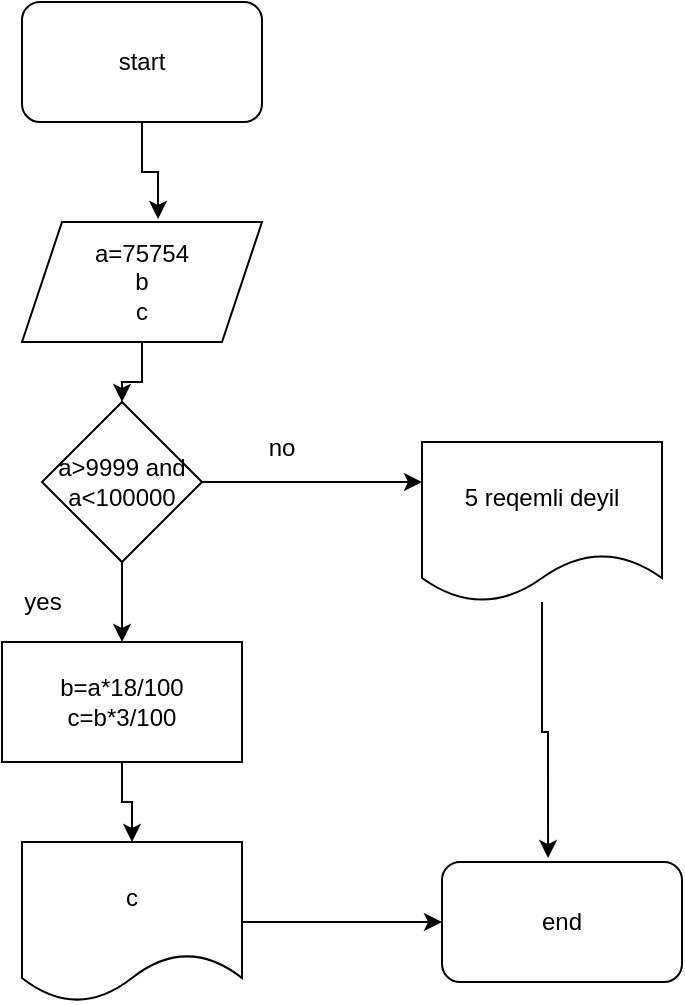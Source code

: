 <mxfile version="16.6.6" type="device"><diagram id="C5RBs43oDa-KdzZeNtuy" name="Page-1"><mxGraphModel dx="428" dy="509" grid="1" gridSize="10" guides="1" tooltips="1" connect="1" arrows="1" fold="1" page="1" pageScale="1" pageWidth="827" pageHeight="1169" math="0" shadow="0"><root><mxCell id="WIyWlLk6GJQsqaUBKTNV-0"/><mxCell id="WIyWlLk6GJQsqaUBKTNV-1" parent="WIyWlLk6GJQsqaUBKTNV-0"/><mxCell id="anHFSc5jaoh5TuNVoXX7-3" style="edgeStyle=orthogonalEdgeStyle;rounded=0;orthogonalLoop=1;jettySize=auto;html=1;exitX=0.5;exitY=1;exitDx=0;exitDy=0;entryX=0.567;entryY=-0.025;entryDx=0;entryDy=0;entryPerimeter=0;" edge="1" parent="WIyWlLk6GJQsqaUBKTNV-1" source="anHFSc5jaoh5TuNVoXX7-0" target="anHFSc5jaoh5TuNVoXX7-2"><mxGeometry relative="1" as="geometry"/></mxCell><mxCell id="anHFSc5jaoh5TuNVoXX7-0" value="start&lt;br&gt;" style="rounded=1;whiteSpace=wrap;html=1;" vertex="1" parent="WIyWlLk6GJQsqaUBKTNV-1"><mxGeometry x="60" y="40" width="120" height="60" as="geometry"/></mxCell><mxCell id="anHFSc5jaoh5TuNVoXX7-1" value="end" style="rounded=1;whiteSpace=wrap;html=1;" vertex="1" parent="WIyWlLk6GJQsqaUBKTNV-1"><mxGeometry x="270" y="470" width="120" height="60" as="geometry"/></mxCell><mxCell id="anHFSc5jaoh5TuNVoXX7-6" style="edgeStyle=orthogonalEdgeStyle;rounded=0;orthogonalLoop=1;jettySize=auto;html=1;exitX=0.5;exitY=1;exitDx=0;exitDy=0;" edge="1" parent="WIyWlLk6GJQsqaUBKTNV-1" source="anHFSc5jaoh5TuNVoXX7-2" target="anHFSc5jaoh5TuNVoXX7-4"><mxGeometry relative="1" as="geometry"/></mxCell><mxCell id="anHFSc5jaoh5TuNVoXX7-2" value="a=75754&lt;br&gt;b&lt;br&gt;c" style="shape=parallelogram;perimeter=parallelogramPerimeter;whiteSpace=wrap;html=1;fixedSize=1;" vertex="1" parent="WIyWlLk6GJQsqaUBKTNV-1"><mxGeometry x="60" y="150" width="120" height="60" as="geometry"/></mxCell><mxCell id="anHFSc5jaoh5TuNVoXX7-7" style="edgeStyle=orthogonalEdgeStyle;rounded=0;orthogonalLoop=1;jettySize=auto;html=1;" edge="1" parent="WIyWlLk6GJQsqaUBKTNV-1" source="anHFSc5jaoh5TuNVoXX7-4"><mxGeometry relative="1" as="geometry"><mxPoint x="260" y="280" as="targetPoint"/></mxGeometry></mxCell><mxCell id="anHFSc5jaoh5TuNVoXX7-10" style="edgeStyle=orthogonalEdgeStyle;rounded=0;orthogonalLoop=1;jettySize=auto;html=1;" edge="1" parent="WIyWlLk6GJQsqaUBKTNV-1" source="anHFSc5jaoh5TuNVoXX7-4"><mxGeometry relative="1" as="geometry"><mxPoint x="110" y="360" as="targetPoint"/></mxGeometry></mxCell><mxCell id="anHFSc5jaoh5TuNVoXX7-4" value="a&amp;gt;9999 and a&amp;lt;100000" style="rhombus;whiteSpace=wrap;html=1;" vertex="1" parent="WIyWlLk6GJQsqaUBKTNV-1"><mxGeometry x="70" y="240" width="80" height="80" as="geometry"/></mxCell><mxCell id="anHFSc5jaoh5TuNVoXX7-8" value="&lt;br&gt;no" style="text;html=1;strokeColor=none;fillColor=none;align=center;verticalAlign=middle;whiteSpace=wrap;rounded=0;" vertex="1" parent="WIyWlLk6GJQsqaUBKTNV-1"><mxGeometry x="160" y="240" width="60" height="30" as="geometry"/></mxCell><mxCell id="anHFSc5jaoh5TuNVoXX7-15" style="edgeStyle=orthogonalEdgeStyle;rounded=0;orthogonalLoop=1;jettySize=auto;html=1;entryX=0.442;entryY=-0.033;entryDx=0;entryDy=0;entryPerimeter=0;" edge="1" parent="WIyWlLk6GJQsqaUBKTNV-1" source="anHFSc5jaoh5TuNVoXX7-9" target="anHFSc5jaoh5TuNVoXX7-1"><mxGeometry relative="1" as="geometry"/></mxCell><mxCell id="anHFSc5jaoh5TuNVoXX7-9" value="5 reqemli deyil" style="shape=document;whiteSpace=wrap;html=1;boundedLbl=1;" vertex="1" parent="WIyWlLk6GJQsqaUBKTNV-1"><mxGeometry x="260" y="260" width="120" height="80" as="geometry"/></mxCell><mxCell id="anHFSc5jaoh5TuNVoXX7-12" style="edgeStyle=orthogonalEdgeStyle;rounded=0;orthogonalLoop=1;jettySize=auto;html=1;exitX=0.5;exitY=1;exitDx=0;exitDy=0;" edge="1" parent="WIyWlLk6GJQsqaUBKTNV-1" source="anHFSc5jaoh5TuNVoXX7-11" target="anHFSc5jaoh5TuNVoXX7-13"><mxGeometry relative="1" as="geometry"><mxPoint x="110" y="470" as="targetPoint"/></mxGeometry></mxCell><mxCell id="anHFSc5jaoh5TuNVoXX7-11" value="b=a*18/100&lt;br&gt;c=b*3/100" style="rounded=0;whiteSpace=wrap;html=1;" vertex="1" parent="WIyWlLk6GJQsqaUBKTNV-1"><mxGeometry x="50" y="360" width="120" height="60" as="geometry"/></mxCell><mxCell id="anHFSc5jaoh5TuNVoXX7-16" style="edgeStyle=orthogonalEdgeStyle;rounded=0;orthogonalLoop=1;jettySize=auto;html=1;entryX=0;entryY=0.5;entryDx=0;entryDy=0;" edge="1" parent="WIyWlLk6GJQsqaUBKTNV-1" source="anHFSc5jaoh5TuNVoXX7-13" target="anHFSc5jaoh5TuNVoXX7-1"><mxGeometry relative="1" as="geometry"/></mxCell><mxCell id="anHFSc5jaoh5TuNVoXX7-13" value="c" style="shape=document;whiteSpace=wrap;html=1;boundedLbl=1;" vertex="1" parent="WIyWlLk6GJQsqaUBKTNV-1"><mxGeometry x="60" y="460" width="110" height="80" as="geometry"/></mxCell><mxCell id="anHFSc5jaoh5TuNVoXX7-14" value="yes" style="text;html=1;align=center;verticalAlign=middle;resizable=0;points=[];autosize=1;strokeColor=none;fillColor=none;" vertex="1" parent="WIyWlLk6GJQsqaUBKTNV-1"><mxGeometry x="55" y="330" width="30" height="20" as="geometry"/></mxCell></root></mxGraphModel></diagram></mxfile>